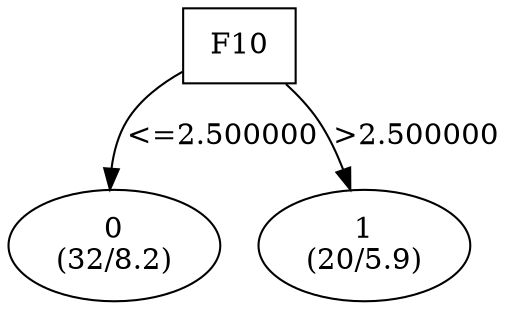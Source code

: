 digraph YaDT {
n0 [ shape=box, label="F10\n"]
n0 -> n1 [label="<=2.500000"]
n1 [ shape=ellipse, label="0\n(32/8.2)"]
n0 -> n2 [label=">2.500000"]
n2 [ shape=ellipse, label="1\n(20/5.9)"]
}
